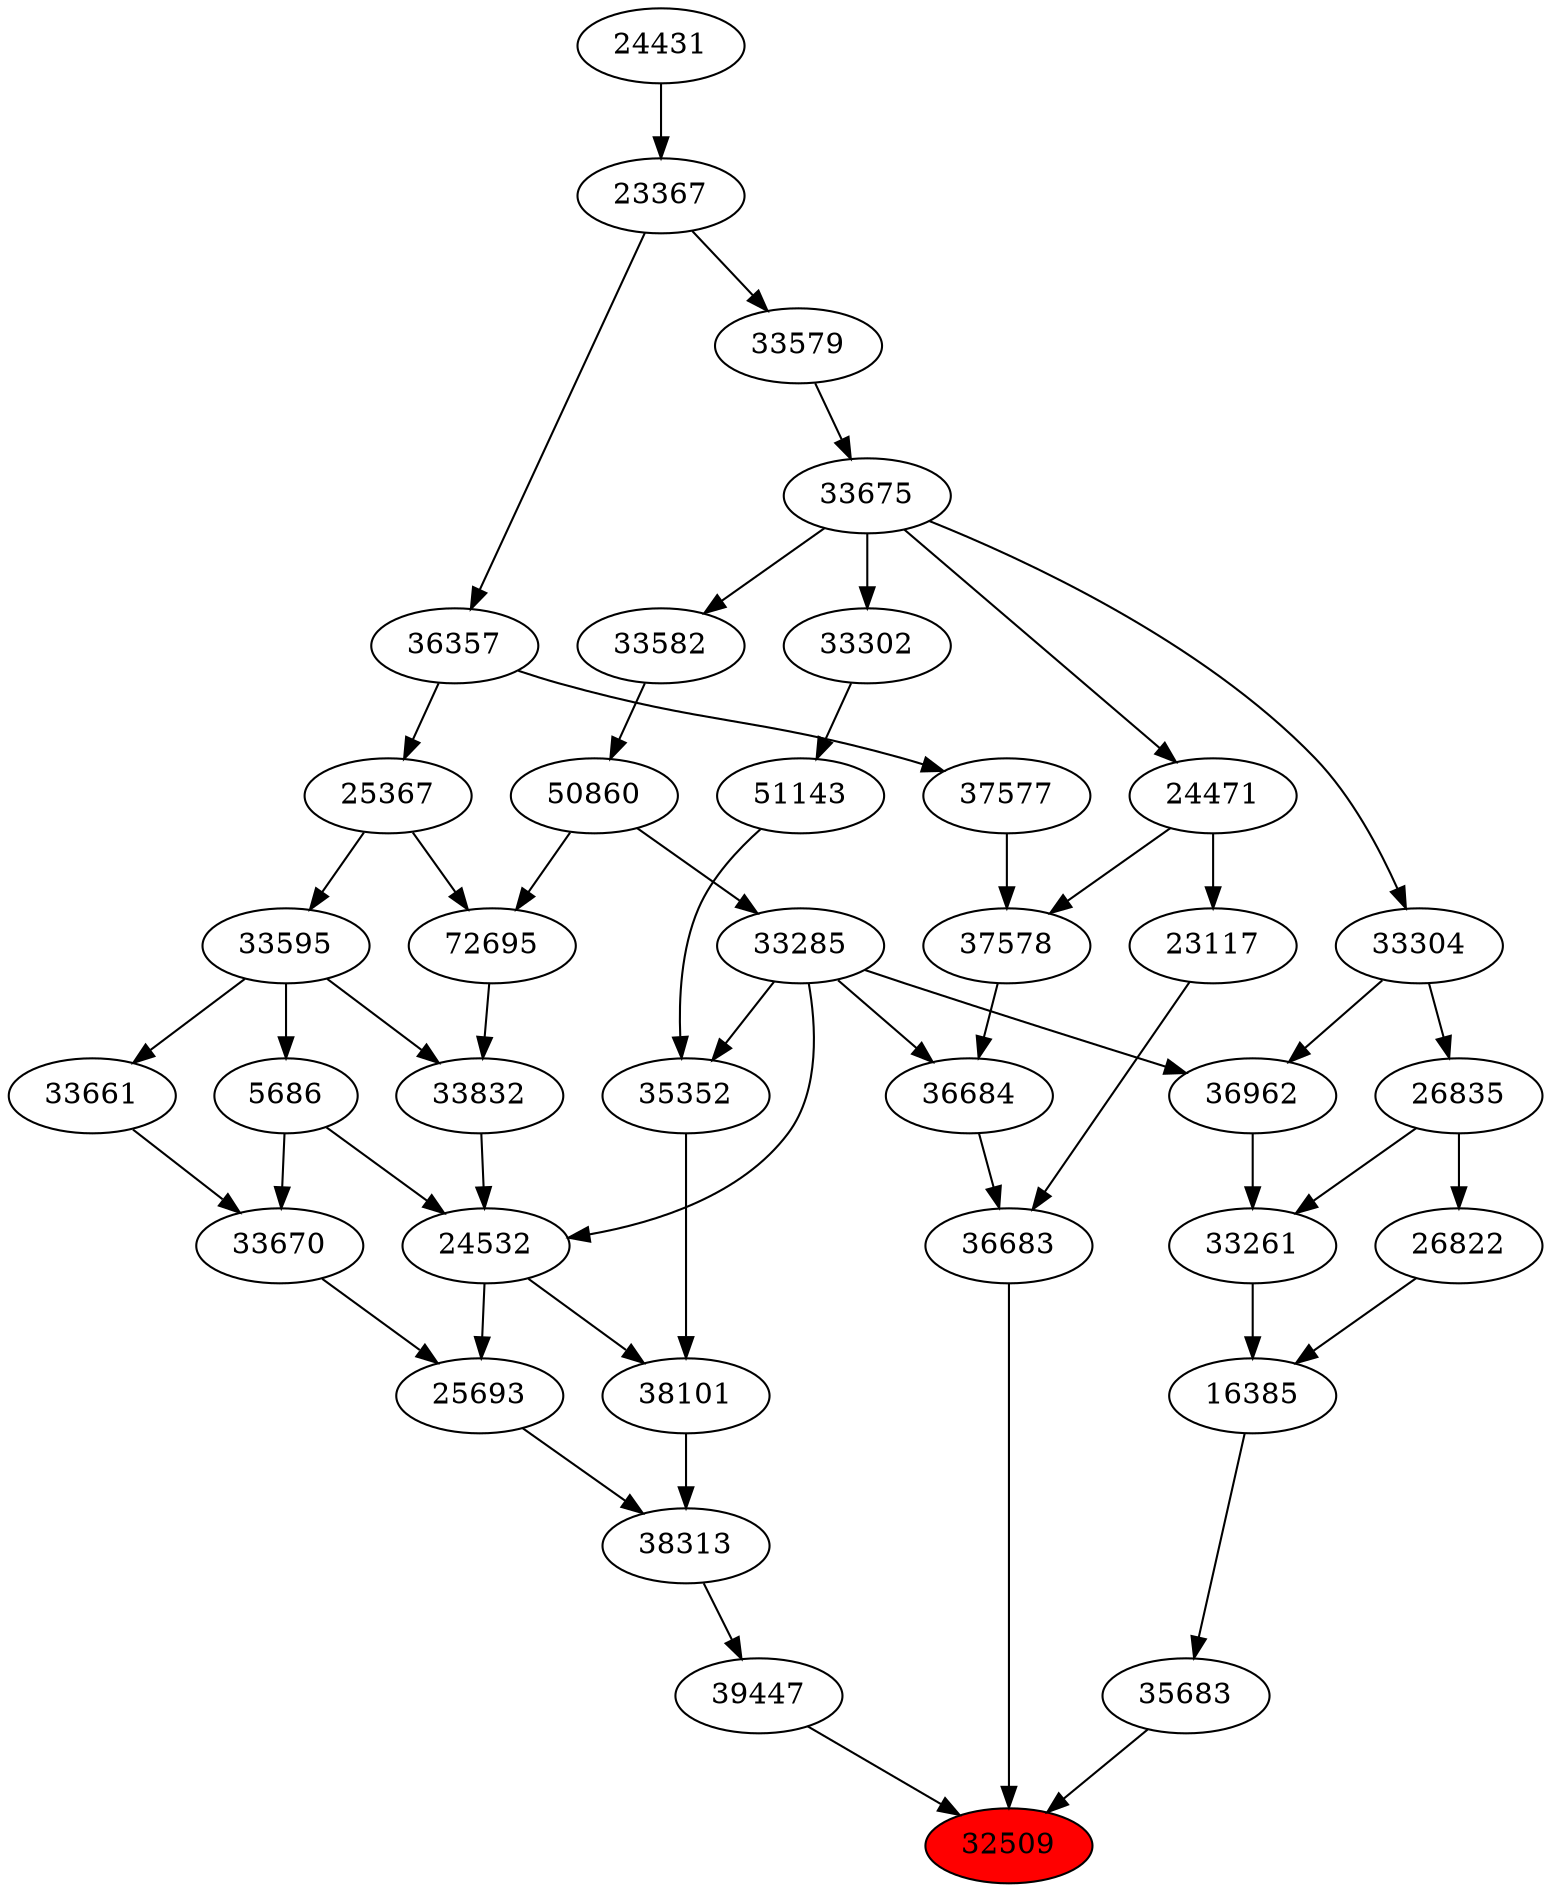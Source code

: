 strict digraph{ 
32509 [label="32509" fillcolor=red style=filled]
39447 -> 32509
36683 -> 32509
35683 -> 32509
39447 [label="39447"]
38313 -> 39447
36683 [label="36683"]
36684 -> 36683
23117 -> 36683
35683 [label="35683"]
16385 -> 35683
38313 [label="38313"]
25693 -> 38313
38101 -> 38313
36684 [label="36684"]
33285 -> 36684
37578 -> 36684
23117 [label="23117"]
24471 -> 23117
16385 [label="16385"]
33261 -> 16385
26822 -> 16385
25693 [label="25693"]
24532 -> 25693
33670 -> 25693
38101 [label="38101"]
24532 -> 38101
35352 -> 38101
33285 [label="33285"]
50860 -> 33285
37578 [label="37578"]
24471 -> 37578
37577 -> 37578
24471 [label="24471"]
33675 -> 24471
33261 [label="33261"]
36962 -> 33261
26835 -> 33261
26822 [label="26822"]
26835 -> 26822
24532 [label="24532"]
33285 -> 24532
5686 -> 24532
33832 -> 24532
33670 [label="33670"]
5686 -> 33670
33661 -> 33670
35352 [label="35352"]
33285 -> 35352
51143 -> 35352
50860 [label="50860"]
33582 -> 50860
37577 [label="37577"]
36357 -> 37577
33675 [label="33675"]
33579 -> 33675
36962 [label="36962"]
33285 -> 36962
33304 -> 36962
26835 [label="26835"]
33304 -> 26835
5686 [label="5686"]
33595 -> 5686
33832 [label="33832"]
72695 -> 33832
33595 -> 33832
33661 [label="33661"]
33595 -> 33661
51143 [label="51143"]
33302 -> 51143
33582 [label="33582"]
33675 -> 33582
36357 [label="36357"]
23367 -> 36357
33579 [label="33579"]
23367 -> 33579
33304 [label="33304"]
33675 -> 33304
33595 [label="33595"]
25367 -> 33595
72695 [label="72695"]
50860 -> 72695
25367 -> 72695
33302 [label="33302"]
33675 -> 33302
23367 [label="23367"]
24431 -> 23367
25367 [label="25367"]
36357 -> 25367
24431 [label="24431"]
}